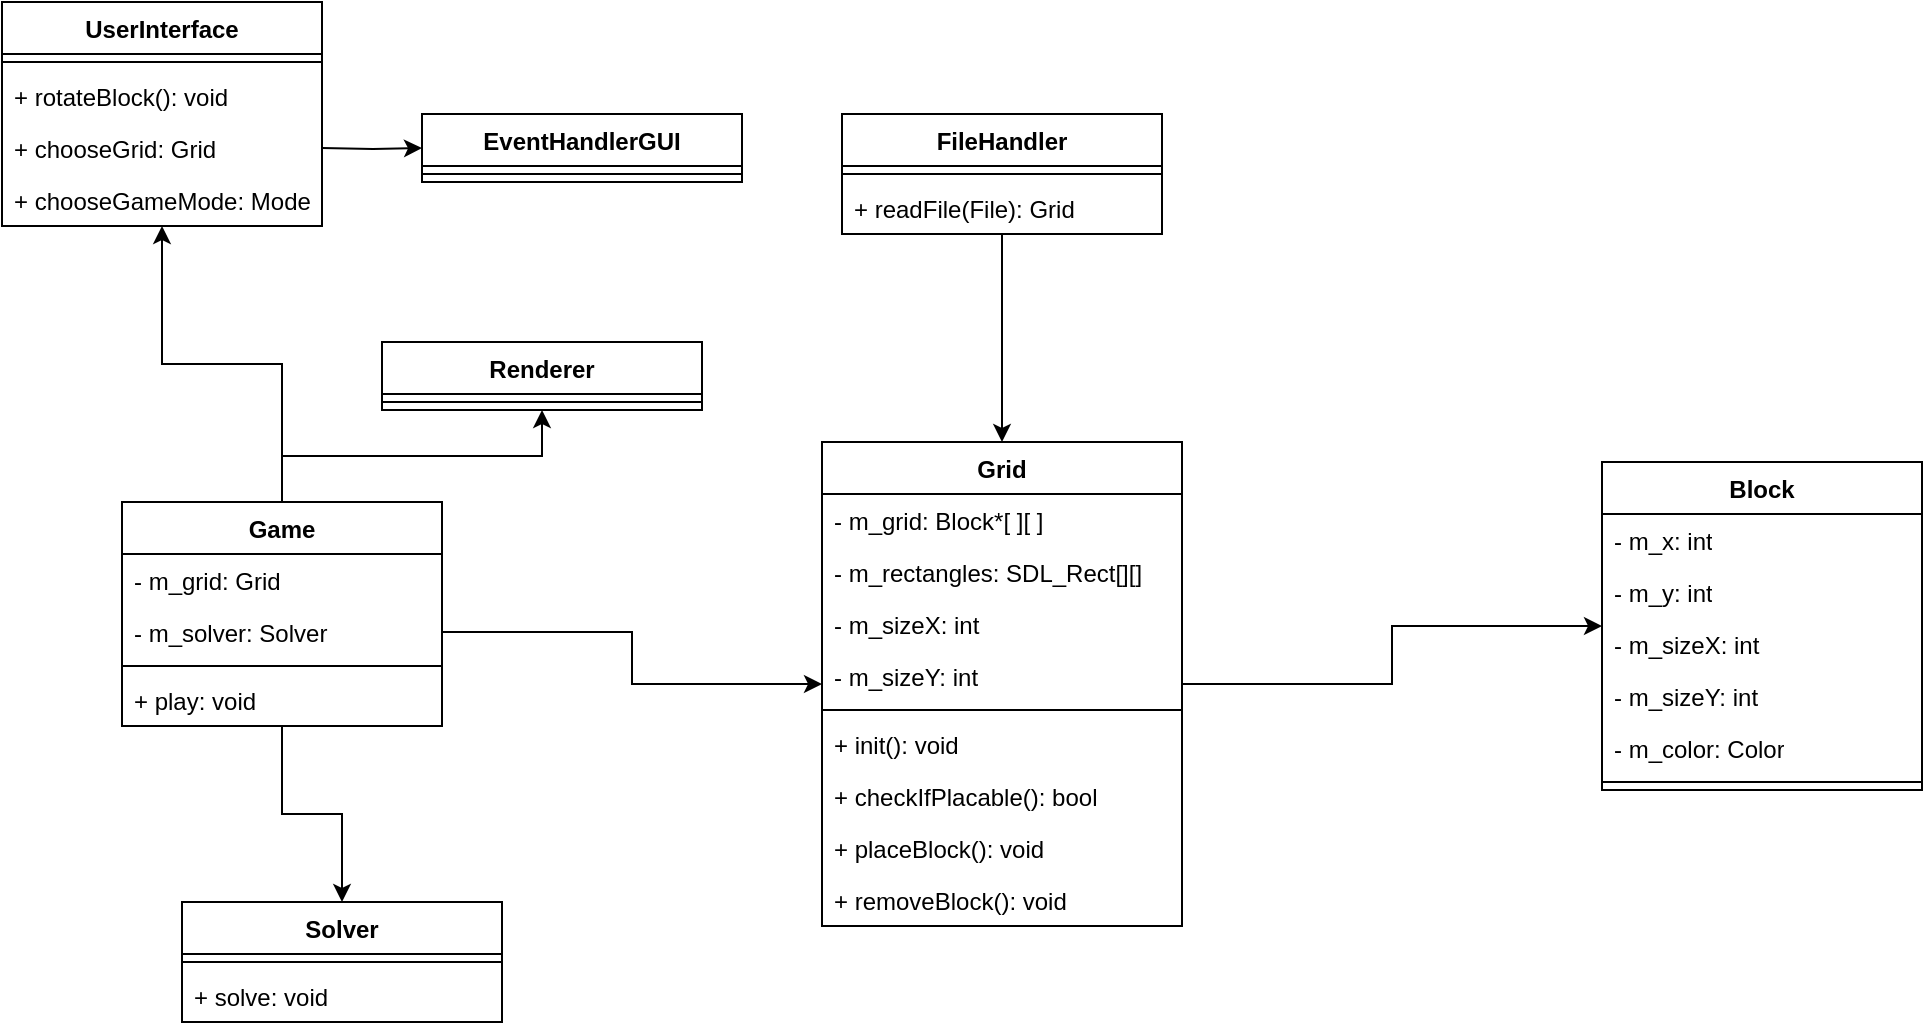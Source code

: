 <mxfile version="20.5.3" type="embed"><diagram name="Page-1" id="7e0a89b8-554c-2b80-1dc8-d5c74ca68de4"><mxGraphModel dx="832" dy="524" grid="1" gridSize="10" guides="1" tooltips="1" connect="1" arrows="1" fold="1" page="1" pageScale="1" pageWidth="1100" pageHeight="850" background="none" math="0" shadow="0"><root><mxCell id="0"/><mxCell id="1" parent="0"/><mxCell id="_v9gh2ipqmUqnBEXRukq-67" style="edgeStyle=orthogonalEdgeStyle;rounded=0;orthogonalLoop=1;jettySize=auto;html=1;" parent="1" source="_v9gh2ipqmUqnBEXRukq-6" target="_v9gh2ipqmUqnBEXRukq-47" edge="1"><mxGeometry relative="1" as="geometry"/></mxCell><mxCell id="_v9gh2ipqmUqnBEXRukq-68" style="edgeStyle=orthogonalEdgeStyle;rounded=0;orthogonalLoop=1;jettySize=auto;html=1;" parent="1" source="_v9gh2ipqmUqnBEXRukq-6" target="_v9gh2ipqmUqnBEXRukq-18" edge="1"><mxGeometry relative="1" as="geometry"/></mxCell><mxCell id="_v9gh2ipqmUqnBEXRukq-69" style="edgeStyle=orthogonalEdgeStyle;rounded=0;orthogonalLoop=1;jettySize=auto;html=1;" parent="1" source="_v9gh2ipqmUqnBEXRukq-6" target="_v9gh2ipqmUqnBEXRukq-27" edge="1"><mxGeometry relative="1" as="geometry"/></mxCell><mxCell id="_v9gh2ipqmUqnBEXRukq-6" value="Game" style="swimlane;fontStyle=1;align=center;verticalAlign=top;childLayout=stackLayout;horizontal=1;startSize=26;horizontalStack=0;resizeParent=1;resizeParentMax=0;resizeLast=0;collapsible=1;marginBottom=0;whiteSpace=wrap;html=1;" parent="1" vertex="1"><mxGeometry x="150" y="430" width="160" height="112" as="geometry"/></mxCell><mxCell id="_v9gh2ipqmUqnBEXRukq-7" value="- m_grid: Grid" style="text;strokeColor=none;fillColor=none;align=left;verticalAlign=top;spacingLeft=4;spacingRight=4;overflow=hidden;rotatable=0;points=[[0,0.5],[1,0.5]];portConstraint=eastwest;whiteSpace=wrap;html=1;" parent="_v9gh2ipqmUqnBEXRukq-6" vertex="1"><mxGeometry y="26" width="160" height="26" as="geometry"/></mxCell><mxCell id="_v9gh2ipqmUqnBEXRukq-22" value="- m_solver: Solver" style="text;strokeColor=none;fillColor=none;align=left;verticalAlign=top;spacingLeft=4;spacingRight=4;overflow=hidden;rotatable=0;points=[[0,0.5],[1,0.5]];portConstraint=eastwest;whiteSpace=wrap;html=1;" parent="_v9gh2ipqmUqnBEXRukq-6" vertex="1"><mxGeometry y="52" width="160" height="26" as="geometry"/></mxCell><mxCell id="_v9gh2ipqmUqnBEXRukq-8" value="" style="line;strokeWidth=1;fillColor=none;align=left;verticalAlign=middle;spacingTop=-1;spacingLeft=3;spacingRight=3;rotatable=0;labelPosition=right;points=[];portConstraint=eastwest;strokeColor=inherit;" parent="_v9gh2ipqmUqnBEXRukq-6" vertex="1"><mxGeometry y="78" width="160" height="8" as="geometry"/></mxCell><mxCell id="_v9gh2ipqmUqnBEXRukq-9" value="+ play: void" style="text;strokeColor=none;fillColor=none;align=left;verticalAlign=top;spacingLeft=4;spacingRight=4;overflow=hidden;rotatable=0;points=[[0,0.5],[1,0.5]];portConstraint=eastwest;whiteSpace=wrap;html=1;" parent="_v9gh2ipqmUqnBEXRukq-6" vertex="1"><mxGeometry y="86" width="160" height="26" as="geometry"/></mxCell><mxCell id="_v9gh2ipqmUqnBEXRukq-10" value="Block" style="swimlane;fontStyle=1;align=center;verticalAlign=top;childLayout=stackLayout;horizontal=1;startSize=26;horizontalStack=0;resizeParent=1;resizeParentMax=0;resizeLast=0;collapsible=1;marginBottom=0;whiteSpace=wrap;html=1;" parent="1" vertex="1"><mxGeometry x="890" y="410" width="160" height="164" as="geometry"/></mxCell><mxCell id="_v9gh2ipqmUqnBEXRukq-11" value="- m_x: int" style="text;strokeColor=none;fillColor=none;align=left;verticalAlign=top;spacingLeft=4;spacingRight=4;overflow=hidden;rotatable=0;points=[[0,0.5],[1,0.5]];portConstraint=eastwest;whiteSpace=wrap;html=1;" parent="_v9gh2ipqmUqnBEXRukq-10" vertex="1"><mxGeometry y="26" width="160" height="26" as="geometry"/></mxCell><mxCell id="_v9gh2ipqmUqnBEXRukq-23" value="- m_y: int" style="text;strokeColor=none;fillColor=none;align=left;verticalAlign=top;spacingLeft=4;spacingRight=4;overflow=hidden;rotatable=0;points=[[0,0.5],[1,0.5]];portConstraint=eastwest;whiteSpace=wrap;html=1;" parent="_v9gh2ipqmUqnBEXRukq-10" vertex="1"><mxGeometry y="52" width="160" height="26" as="geometry"/></mxCell><mxCell id="_v9gh2ipqmUqnBEXRukq-24" value="- m_sizeX: int" style="text;strokeColor=none;fillColor=none;align=left;verticalAlign=top;spacingLeft=4;spacingRight=4;overflow=hidden;rotatable=0;points=[[0,0.5],[1,0.5]];portConstraint=eastwest;whiteSpace=wrap;html=1;" parent="_v9gh2ipqmUqnBEXRukq-10" vertex="1"><mxGeometry y="78" width="160" height="26" as="geometry"/></mxCell><mxCell id="_v9gh2ipqmUqnBEXRukq-25" value="- m_sizeY: int" style="text;strokeColor=none;fillColor=none;align=left;verticalAlign=top;spacingLeft=4;spacingRight=4;overflow=hidden;rotatable=0;points=[[0,0.5],[1,0.5]];portConstraint=eastwest;whiteSpace=wrap;html=1;" parent="_v9gh2ipqmUqnBEXRukq-10" vertex="1"><mxGeometry y="104" width="160" height="26" as="geometry"/></mxCell><mxCell id="_v9gh2ipqmUqnBEXRukq-26" value="- m_color: Color" style="text;strokeColor=none;fillColor=none;align=left;verticalAlign=top;spacingLeft=4;spacingRight=4;overflow=hidden;rotatable=0;points=[[0,0.5],[1,0.5]];portConstraint=eastwest;whiteSpace=wrap;html=1;" parent="_v9gh2ipqmUqnBEXRukq-10" vertex="1"><mxGeometry y="130" width="160" height="26" as="geometry"/></mxCell><mxCell id="_v9gh2ipqmUqnBEXRukq-12" value="" style="line;strokeWidth=1;fillColor=none;align=left;verticalAlign=middle;spacingTop=-1;spacingLeft=3;spacingRight=3;rotatable=0;labelPosition=right;points=[];portConstraint=eastwest;strokeColor=inherit;" parent="_v9gh2ipqmUqnBEXRukq-10" vertex="1"><mxGeometry y="156" width="160" height="8" as="geometry"/></mxCell><mxCell id="_v9gh2ipqmUqnBEXRukq-66" style="edgeStyle=orthogonalEdgeStyle;rounded=0;orthogonalLoop=1;jettySize=auto;html=1;" parent="1" source="_v9gh2ipqmUqnBEXRukq-14" target="_v9gh2ipqmUqnBEXRukq-10" edge="1"><mxGeometry relative="1" as="geometry"/></mxCell><mxCell id="_v9gh2ipqmUqnBEXRukq-14" value="Grid" style="swimlane;fontStyle=1;align=center;verticalAlign=top;childLayout=stackLayout;horizontal=1;startSize=26;horizontalStack=0;resizeParent=1;resizeParentMax=0;resizeLast=0;collapsible=1;marginBottom=0;whiteSpace=wrap;html=1;" parent="1" vertex="1"><mxGeometry x="500" y="400" width="180" height="242" as="geometry"/></mxCell><mxCell id="_v9gh2ipqmUqnBEXRukq-15" value="- m_grid: Block*[ ][ ]&lt;br&gt;" style="text;strokeColor=none;fillColor=none;align=left;verticalAlign=top;spacingLeft=4;spacingRight=4;overflow=hidden;rotatable=0;points=[[0,0.5],[1,0.5]];portConstraint=eastwest;whiteSpace=wrap;html=1;" parent="_v9gh2ipqmUqnBEXRukq-14" vertex="1"><mxGeometry y="26" width="180" height="26" as="geometry"/></mxCell><mxCell id="_v9gh2ipqmUqnBEXRukq-51" value="- m_rectangles: SDL_Rect[][]" style="text;strokeColor=none;fillColor=none;align=left;verticalAlign=top;spacingLeft=4;spacingRight=4;overflow=hidden;rotatable=0;points=[[0,0.5],[1,0.5]];portConstraint=eastwest;whiteSpace=wrap;html=1;" parent="_v9gh2ipqmUqnBEXRukq-14" vertex="1"><mxGeometry y="52" width="180" height="26" as="geometry"/></mxCell><mxCell id="_v9gh2ipqmUqnBEXRukq-53" value="- m_sizeX: int" style="text;strokeColor=none;fillColor=none;align=left;verticalAlign=top;spacingLeft=4;spacingRight=4;overflow=hidden;rotatable=0;points=[[0,0.5],[1,0.5]];portConstraint=eastwest;whiteSpace=wrap;html=1;" parent="_v9gh2ipqmUqnBEXRukq-14" vertex="1"><mxGeometry y="78" width="180" height="26" as="geometry"/></mxCell><mxCell id="_v9gh2ipqmUqnBEXRukq-54" value="- m_sizeY: int" style="text;strokeColor=none;fillColor=none;align=left;verticalAlign=top;spacingLeft=4;spacingRight=4;overflow=hidden;rotatable=0;points=[[0,0.5],[1,0.5]];portConstraint=eastwest;whiteSpace=wrap;html=1;" parent="_v9gh2ipqmUqnBEXRukq-14" vertex="1"><mxGeometry y="104" width="180" height="26" as="geometry"/></mxCell><mxCell id="_v9gh2ipqmUqnBEXRukq-16" value="" style="line;strokeWidth=1;fillColor=none;align=left;verticalAlign=middle;spacingTop=-1;spacingLeft=3;spacingRight=3;rotatable=0;labelPosition=right;points=[];portConstraint=eastwest;strokeColor=inherit;" parent="_v9gh2ipqmUqnBEXRukq-14" vertex="1"><mxGeometry y="130" width="180" height="8" as="geometry"/></mxCell><mxCell id="_v9gh2ipqmUqnBEXRukq-55" value="+ init(): void" style="text;strokeColor=none;fillColor=none;align=left;verticalAlign=top;spacingLeft=4;spacingRight=4;overflow=hidden;rotatable=0;points=[[0,0.5],[1,0.5]];portConstraint=eastwest;whiteSpace=wrap;html=1;" parent="_v9gh2ipqmUqnBEXRukq-14" vertex="1"><mxGeometry y="138" width="180" height="26" as="geometry"/></mxCell><mxCell id="_v9gh2ipqmUqnBEXRukq-57" value="+ checkIfPlacable(): bool" style="text;strokeColor=none;fillColor=none;align=left;verticalAlign=top;spacingLeft=4;spacingRight=4;overflow=hidden;rotatable=0;points=[[0,0.5],[1,0.5]];portConstraint=eastwest;whiteSpace=wrap;html=1;" parent="_v9gh2ipqmUqnBEXRukq-14" vertex="1"><mxGeometry y="164" width="180" height="26" as="geometry"/></mxCell><mxCell id="_v9gh2ipqmUqnBEXRukq-58" value="+ placeBlock(): void" style="text;strokeColor=none;fillColor=none;align=left;verticalAlign=top;spacingLeft=4;spacingRight=4;overflow=hidden;rotatable=0;points=[[0,0.5],[1,0.5]];portConstraint=eastwest;whiteSpace=wrap;html=1;" parent="_v9gh2ipqmUqnBEXRukq-14" vertex="1"><mxGeometry y="190" width="180" height="26" as="geometry"/></mxCell><mxCell id="_v9gh2ipqmUqnBEXRukq-59" value="+ removeBlock(): void" style="text;strokeColor=none;fillColor=none;align=left;verticalAlign=top;spacingLeft=4;spacingRight=4;overflow=hidden;rotatable=0;points=[[0,0.5],[1,0.5]];portConstraint=eastwest;whiteSpace=wrap;html=1;" parent="_v9gh2ipqmUqnBEXRukq-14" vertex="1"><mxGeometry y="216" width="180" height="26" as="geometry"/></mxCell><mxCell id="_v9gh2ipqmUqnBEXRukq-18" value="Solver" style="swimlane;fontStyle=1;align=center;verticalAlign=top;childLayout=stackLayout;horizontal=1;startSize=26;horizontalStack=0;resizeParent=1;resizeParentMax=0;resizeLast=0;collapsible=1;marginBottom=0;whiteSpace=wrap;html=1;" parent="1" vertex="1"><mxGeometry x="180" y="630" width="160" height="60" as="geometry"/></mxCell><mxCell id="_v9gh2ipqmUqnBEXRukq-20" value="" style="line;strokeWidth=1;fillColor=none;align=left;verticalAlign=middle;spacingTop=-1;spacingLeft=3;spacingRight=3;rotatable=0;labelPosition=right;points=[];portConstraint=eastwest;strokeColor=inherit;" parent="_v9gh2ipqmUqnBEXRukq-18" vertex="1"><mxGeometry y="26" width="160" height="8" as="geometry"/></mxCell><mxCell id="_v9gh2ipqmUqnBEXRukq-56" value="+ solve: void" style="text;strokeColor=none;fillColor=none;align=left;verticalAlign=top;spacingLeft=4;spacingRight=4;overflow=hidden;rotatable=0;points=[[0,0.5],[1,0.5]];portConstraint=eastwest;whiteSpace=wrap;html=1;" parent="_v9gh2ipqmUqnBEXRukq-18" vertex="1"><mxGeometry y="34" width="160" height="26" as="geometry"/></mxCell><mxCell id="_v9gh2ipqmUqnBEXRukq-27" value="UserInterface" style="swimlane;fontStyle=1;align=center;verticalAlign=top;childLayout=stackLayout;horizontal=1;startSize=26;horizontalStack=0;resizeParent=1;resizeParentMax=0;resizeLast=0;collapsible=1;marginBottom=0;whiteSpace=wrap;html=1;" parent="1" vertex="1"><mxGeometry x="90" y="180" width="160" height="112" as="geometry"/></mxCell><mxCell id="_v9gh2ipqmUqnBEXRukq-29" value="" style="line;strokeWidth=1;fillColor=none;align=left;verticalAlign=middle;spacingTop=-1;spacingLeft=3;spacingRight=3;rotatable=0;labelPosition=right;points=[];portConstraint=eastwest;strokeColor=inherit;" parent="_v9gh2ipqmUqnBEXRukq-27" vertex="1"><mxGeometry y="26" width="160" height="8" as="geometry"/></mxCell><mxCell id="_v9gh2ipqmUqnBEXRukq-60" value="+ rotateBlock(): void" style="text;strokeColor=none;fillColor=none;align=left;verticalAlign=top;spacingLeft=4;spacingRight=4;overflow=hidden;rotatable=0;points=[[0,0.5],[1,0.5]];portConstraint=eastwest;whiteSpace=wrap;html=1;" parent="_v9gh2ipqmUqnBEXRukq-27" vertex="1"><mxGeometry y="34" width="160" height="26" as="geometry"/></mxCell><mxCell id="_v9gh2ipqmUqnBEXRukq-62" value="+ chooseGrid: Grid" style="text;strokeColor=none;fillColor=none;align=left;verticalAlign=top;spacingLeft=4;spacingRight=4;overflow=hidden;rotatable=0;points=[[0,0.5],[1,0.5]];portConstraint=eastwest;whiteSpace=wrap;html=1;" parent="_v9gh2ipqmUqnBEXRukq-27" vertex="1"><mxGeometry y="60" width="160" height="26" as="geometry"/></mxCell><mxCell id="_v9gh2ipqmUqnBEXRukq-63" value="+ chooseGameMode: Mode" style="text;strokeColor=none;fillColor=none;align=left;verticalAlign=top;spacingLeft=4;spacingRight=4;overflow=hidden;rotatable=0;points=[[0,0.5],[1,0.5]];portConstraint=eastwest;whiteSpace=wrap;html=1;" parent="_v9gh2ipqmUqnBEXRukq-27" vertex="1"><mxGeometry y="86" width="160" height="26" as="geometry"/></mxCell><mxCell id="_v9gh2ipqmUqnBEXRukq-71" style="edgeStyle=orthogonalEdgeStyle;rounded=0;orthogonalLoop=1;jettySize=auto;html=1;" parent="1" source="_v9gh2ipqmUqnBEXRukq-39" target="_v9gh2ipqmUqnBEXRukq-14" edge="1"><mxGeometry relative="1" as="geometry"/></mxCell><mxCell id="_v9gh2ipqmUqnBEXRukq-39" value="FileHandler" style="swimlane;fontStyle=1;align=center;verticalAlign=top;childLayout=stackLayout;horizontal=1;startSize=26;horizontalStack=0;resizeParent=1;resizeParentMax=0;resizeLast=0;collapsible=1;marginBottom=0;whiteSpace=wrap;html=1;" parent="1" vertex="1"><mxGeometry x="510" y="236" width="160" height="60" as="geometry"/></mxCell><mxCell id="_v9gh2ipqmUqnBEXRukq-41" value="" style="line;strokeWidth=1;fillColor=none;align=left;verticalAlign=middle;spacingTop=-1;spacingLeft=3;spacingRight=3;rotatable=0;labelPosition=right;points=[];portConstraint=eastwest;strokeColor=inherit;" parent="_v9gh2ipqmUqnBEXRukq-39" vertex="1"><mxGeometry y="26" width="160" height="8" as="geometry"/></mxCell><mxCell id="_v9gh2ipqmUqnBEXRukq-42" value="+ readFile(File): Grid" style="text;strokeColor=none;fillColor=none;align=left;verticalAlign=top;spacingLeft=4;spacingRight=4;overflow=hidden;rotatable=0;points=[[0,0.5],[1,0.5]];portConstraint=eastwest;whiteSpace=wrap;html=1;" parent="_v9gh2ipqmUqnBEXRukq-39" vertex="1"><mxGeometry y="34" width="160" height="26" as="geometry"/></mxCell><mxCell id="_v9gh2ipqmUqnBEXRukq-43" value="EventHandlerGUI" style="swimlane;fontStyle=1;align=center;verticalAlign=top;childLayout=stackLayout;horizontal=1;startSize=26;horizontalStack=0;resizeParent=1;resizeParentMax=0;resizeLast=0;collapsible=1;marginBottom=0;whiteSpace=wrap;html=1;" parent="1" vertex="1"><mxGeometry x="300" y="236" width="160" height="34" as="geometry"/></mxCell><mxCell id="_v9gh2ipqmUqnBEXRukq-45" value="" style="line;strokeWidth=1;fillColor=none;align=left;verticalAlign=middle;spacingTop=-1;spacingLeft=3;spacingRight=3;rotatable=0;labelPosition=right;points=[];portConstraint=eastwest;strokeColor=inherit;" parent="_v9gh2ipqmUqnBEXRukq-43" vertex="1"><mxGeometry y="26" width="160" height="8" as="geometry"/></mxCell><mxCell id="_v9gh2ipqmUqnBEXRukq-47" value="Renderer" style="swimlane;fontStyle=1;align=center;verticalAlign=top;childLayout=stackLayout;horizontal=1;startSize=26;horizontalStack=0;resizeParent=1;resizeParentMax=0;resizeLast=0;collapsible=1;marginBottom=0;whiteSpace=wrap;html=1;" parent="1" vertex="1"><mxGeometry x="280" y="350" width="160" height="34" as="geometry"/></mxCell><mxCell id="_v9gh2ipqmUqnBEXRukq-49" value="" style="line;strokeWidth=1;fillColor=none;align=left;verticalAlign=middle;spacingTop=-1;spacingLeft=3;spacingRight=3;rotatable=0;labelPosition=right;points=[];portConstraint=eastwest;strokeColor=inherit;" parent="_v9gh2ipqmUqnBEXRukq-47" vertex="1"><mxGeometry y="26" width="160" height="8" as="geometry"/></mxCell><mxCell id="_v9gh2ipqmUqnBEXRukq-64" style="edgeStyle=orthogonalEdgeStyle;rounded=0;orthogonalLoop=1;jettySize=auto;html=1;entryX=0;entryY=0.5;entryDx=0;entryDy=0;" parent="1" target="_v9gh2ipqmUqnBEXRukq-43" edge="1"><mxGeometry relative="1" as="geometry"><mxPoint x="250" y="253" as="sourcePoint"/></mxGeometry></mxCell><mxCell id="_v9gh2ipqmUqnBEXRukq-65" style="edgeStyle=orthogonalEdgeStyle;rounded=0;orthogonalLoop=1;jettySize=auto;html=1;" parent="1" source="_v9gh2ipqmUqnBEXRukq-22" target="_v9gh2ipqmUqnBEXRukq-14" edge="1"><mxGeometry relative="1" as="geometry"/></mxCell></root></mxGraphModel></diagram></mxfile>